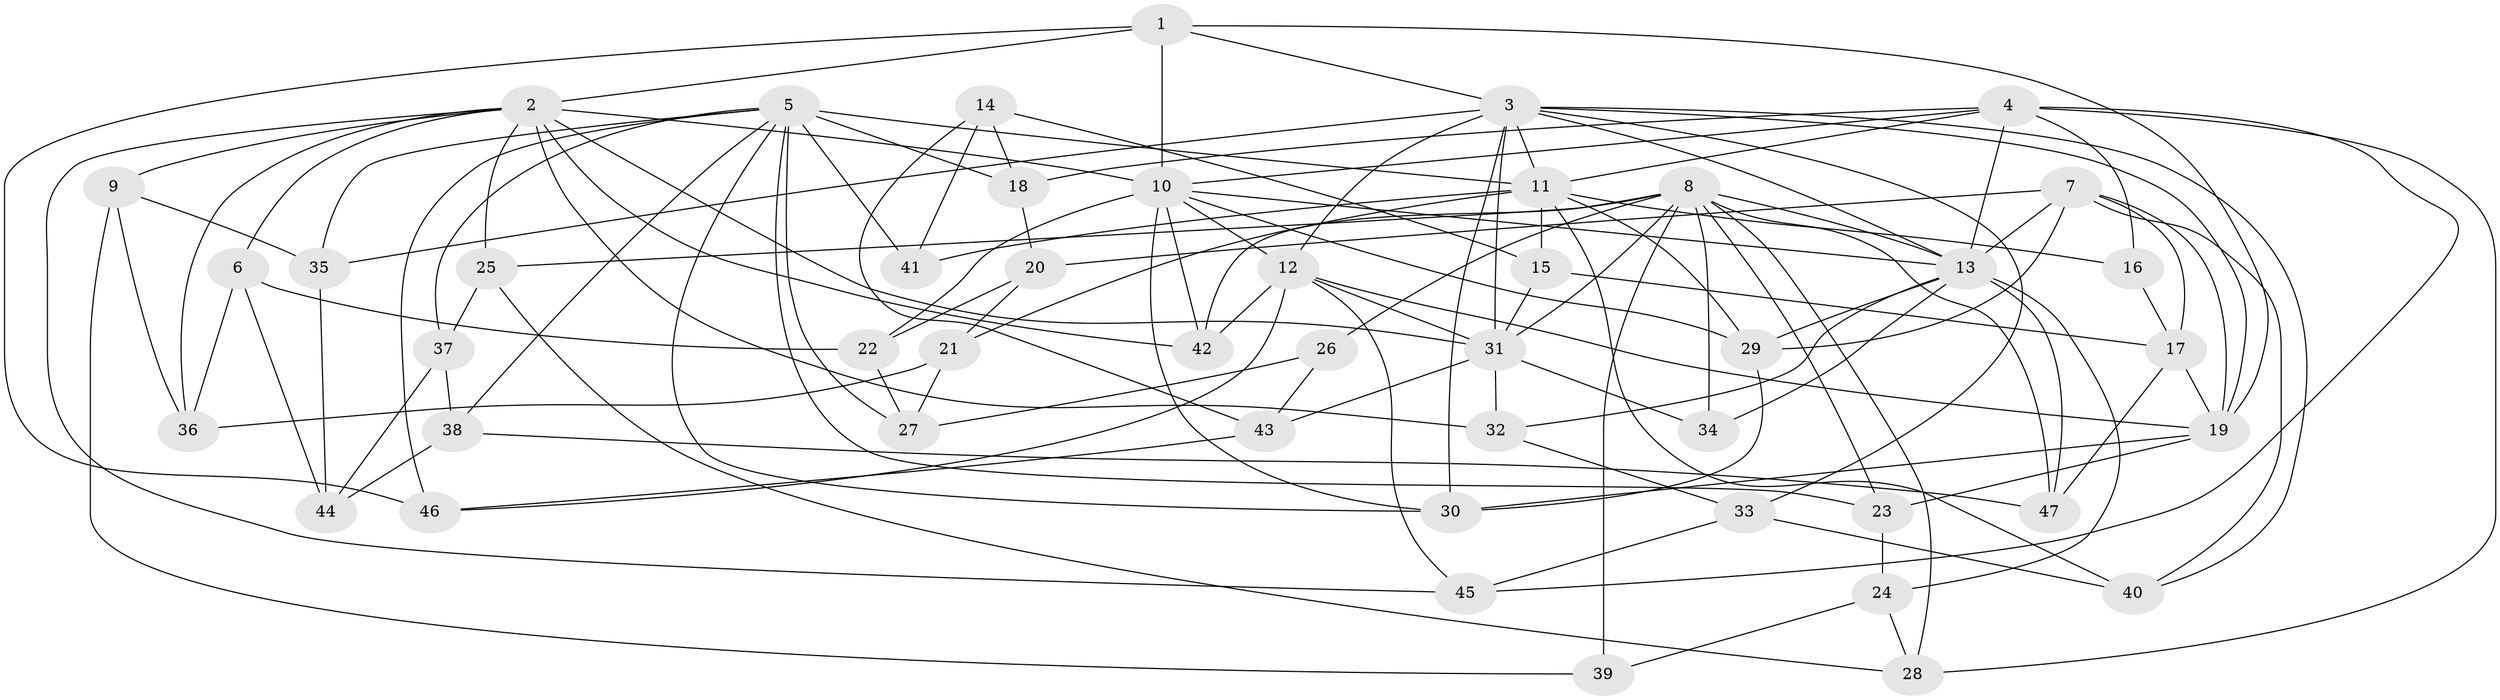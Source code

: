 // original degree distribution, {4: 1.0}
// Generated by graph-tools (version 1.1) at 2025/38/03/09/25 02:38:11]
// undirected, 47 vertices, 121 edges
graph export_dot {
graph [start="1"]
  node [color=gray90,style=filled];
  1;
  2;
  3;
  4;
  5;
  6;
  7;
  8;
  9;
  10;
  11;
  12;
  13;
  14;
  15;
  16;
  17;
  18;
  19;
  20;
  21;
  22;
  23;
  24;
  25;
  26;
  27;
  28;
  29;
  30;
  31;
  32;
  33;
  34;
  35;
  36;
  37;
  38;
  39;
  40;
  41;
  42;
  43;
  44;
  45;
  46;
  47;
  1 -- 2 [weight=1.0];
  1 -- 3 [weight=1.0];
  1 -- 10 [weight=2.0];
  1 -- 19 [weight=1.0];
  1 -- 46 [weight=1.0];
  2 -- 6 [weight=1.0];
  2 -- 9 [weight=1.0];
  2 -- 10 [weight=2.0];
  2 -- 25 [weight=1.0];
  2 -- 31 [weight=2.0];
  2 -- 32 [weight=1.0];
  2 -- 36 [weight=1.0];
  2 -- 42 [weight=1.0];
  2 -- 45 [weight=1.0];
  3 -- 11 [weight=2.0];
  3 -- 12 [weight=2.0];
  3 -- 13 [weight=1.0];
  3 -- 19 [weight=1.0];
  3 -- 30 [weight=1.0];
  3 -- 31 [weight=1.0];
  3 -- 33 [weight=1.0];
  3 -- 35 [weight=1.0];
  3 -- 40 [weight=1.0];
  4 -- 10 [weight=1.0];
  4 -- 11 [weight=1.0];
  4 -- 13 [weight=2.0];
  4 -- 16 [weight=1.0];
  4 -- 18 [weight=1.0];
  4 -- 28 [weight=1.0];
  4 -- 45 [weight=1.0];
  5 -- 11 [weight=2.0];
  5 -- 18 [weight=1.0];
  5 -- 23 [weight=1.0];
  5 -- 27 [weight=1.0];
  5 -- 30 [weight=1.0];
  5 -- 35 [weight=1.0];
  5 -- 37 [weight=1.0];
  5 -- 38 [weight=1.0];
  5 -- 41 [weight=2.0];
  5 -- 46 [weight=1.0];
  6 -- 22 [weight=1.0];
  6 -- 36 [weight=1.0];
  6 -- 44 [weight=1.0];
  7 -- 13 [weight=2.0];
  7 -- 17 [weight=1.0];
  7 -- 19 [weight=1.0];
  7 -- 20 [weight=1.0];
  7 -- 29 [weight=2.0];
  7 -- 40 [weight=1.0];
  8 -- 13 [weight=1.0];
  8 -- 23 [weight=1.0];
  8 -- 25 [weight=1.0];
  8 -- 26 [weight=2.0];
  8 -- 28 [weight=1.0];
  8 -- 31 [weight=1.0];
  8 -- 34 [weight=1.0];
  8 -- 39 [weight=2.0];
  8 -- 42 [weight=1.0];
  8 -- 47 [weight=1.0];
  9 -- 35 [weight=1.0];
  9 -- 36 [weight=1.0];
  9 -- 39 [weight=1.0];
  10 -- 12 [weight=1.0];
  10 -- 13 [weight=1.0];
  10 -- 22 [weight=1.0];
  10 -- 29 [weight=1.0];
  10 -- 30 [weight=2.0];
  10 -- 42 [weight=1.0];
  11 -- 15 [weight=1.0];
  11 -- 16 [weight=2.0];
  11 -- 21 [weight=1.0];
  11 -- 29 [weight=1.0];
  11 -- 40 [weight=1.0];
  11 -- 41 [weight=1.0];
  12 -- 19 [weight=1.0];
  12 -- 31 [weight=1.0];
  12 -- 42 [weight=1.0];
  12 -- 45 [weight=1.0];
  12 -- 46 [weight=1.0];
  13 -- 24 [weight=1.0];
  13 -- 29 [weight=1.0];
  13 -- 32 [weight=1.0];
  13 -- 34 [weight=1.0];
  13 -- 47 [weight=1.0];
  14 -- 15 [weight=1.0];
  14 -- 18 [weight=1.0];
  14 -- 41 [weight=1.0];
  14 -- 43 [weight=1.0];
  15 -- 17 [weight=1.0];
  15 -- 31 [weight=1.0];
  16 -- 17 [weight=1.0];
  17 -- 19 [weight=2.0];
  17 -- 47 [weight=1.0];
  18 -- 20 [weight=1.0];
  19 -- 23 [weight=1.0];
  19 -- 30 [weight=1.0];
  20 -- 21 [weight=1.0];
  20 -- 22 [weight=1.0];
  21 -- 27 [weight=1.0];
  21 -- 36 [weight=1.0];
  22 -- 27 [weight=1.0];
  23 -- 24 [weight=1.0];
  24 -- 28 [weight=1.0];
  24 -- 39 [weight=1.0];
  25 -- 28 [weight=1.0];
  25 -- 37 [weight=1.0];
  26 -- 27 [weight=1.0];
  26 -- 43 [weight=1.0];
  29 -- 30 [weight=1.0];
  31 -- 32 [weight=1.0];
  31 -- 34 [weight=2.0];
  31 -- 43 [weight=1.0];
  32 -- 33 [weight=1.0];
  33 -- 40 [weight=1.0];
  33 -- 45 [weight=1.0];
  35 -- 44 [weight=1.0];
  37 -- 38 [weight=1.0];
  37 -- 44 [weight=1.0];
  38 -- 44 [weight=1.0];
  38 -- 47 [weight=1.0];
  43 -- 46 [weight=1.0];
}

